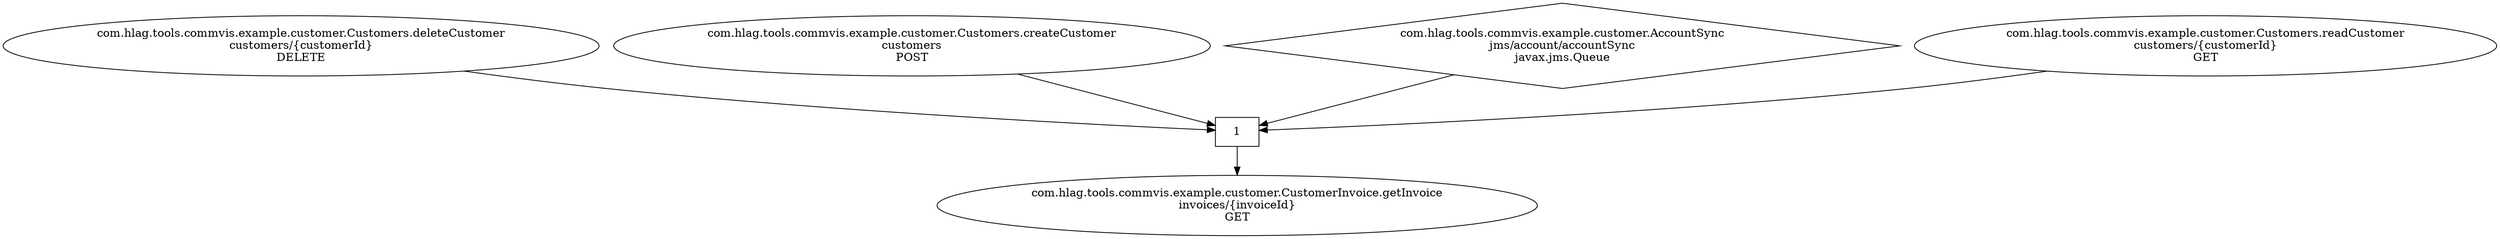 digraph G {
  "application" [label="1" shape="rectangle"]
  "0" [label="com.hlag.tools.commvis.example.customer.Customers.deleteCustomer\ncustomers/{customerId}\nDELETE" shape="ellipse"]
  "1" [label="com.hlag.tools.commvis.example.customer.CustomerInvoice.getInvoice\ninvoices/{invoiceId}\nGET" shape="ellipse"]
  "2" [label="com.hlag.tools.commvis.example.customer.Customers.createCustomer\ncustomers\nPOST" shape="ellipse"]
  "3" [label="com.hlag.tools.commvis.example.customer.AccountSync\njms/account/accountSync\njavax.jms.Queue" shape="diamond"]
  "4" [label="com.hlag.tools.commvis.example.customer.Customers.readCustomer\ncustomers/{customerId}\nGET" shape="ellipse"]

  "0" -> "application"
  "application" -> "1"
  "2" -> "application"
  "3" -> "application"
  "4" -> "application"
}